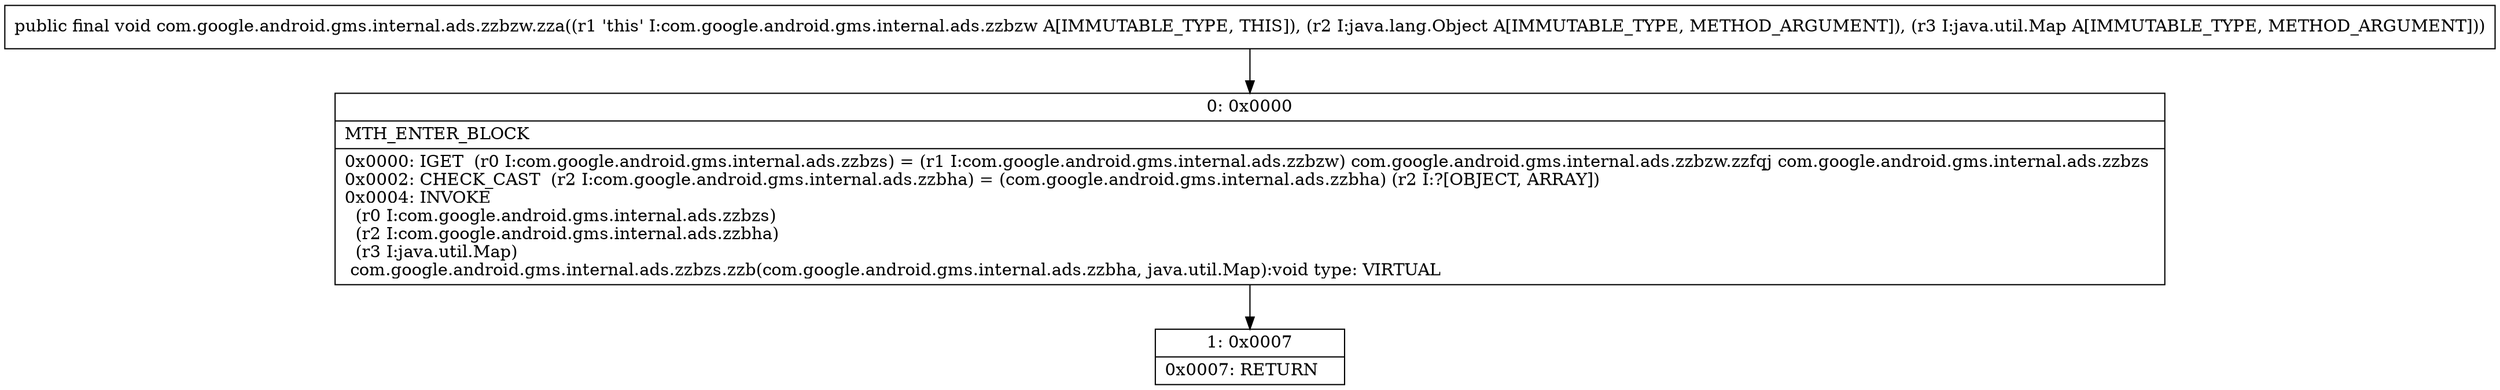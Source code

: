 digraph "CFG forcom.google.android.gms.internal.ads.zzbzw.zza(Ljava\/lang\/Object;Ljava\/util\/Map;)V" {
Node_0 [shape=record,label="{0\:\ 0x0000|MTH_ENTER_BLOCK\l|0x0000: IGET  (r0 I:com.google.android.gms.internal.ads.zzbzs) = (r1 I:com.google.android.gms.internal.ads.zzbzw) com.google.android.gms.internal.ads.zzbzw.zzfqj com.google.android.gms.internal.ads.zzbzs \l0x0002: CHECK_CAST  (r2 I:com.google.android.gms.internal.ads.zzbha) = (com.google.android.gms.internal.ads.zzbha) (r2 I:?[OBJECT, ARRAY]) \l0x0004: INVOKE  \l  (r0 I:com.google.android.gms.internal.ads.zzbzs)\l  (r2 I:com.google.android.gms.internal.ads.zzbha)\l  (r3 I:java.util.Map)\l com.google.android.gms.internal.ads.zzbzs.zzb(com.google.android.gms.internal.ads.zzbha, java.util.Map):void type: VIRTUAL \l}"];
Node_1 [shape=record,label="{1\:\ 0x0007|0x0007: RETURN   \l}"];
MethodNode[shape=record,label="{public final void com.google.android.gms.internal.ads.zzbzw.zza((r1 'this' I:com.google.android.gms.internal.ads.zzbzw A[IMMUTABLE_TYPE, THIS]), (r2 I:java.lang.Object A[IMMUTABLE_TYPE, METHOD_ARGUMENT]), (r3 I:java.util.Map A[IMMUTABLE_TYPE, METHOD_ARGUMENT])) }"];
MethodNode -> Node_0;
Node_0 -> Node_1;
}

